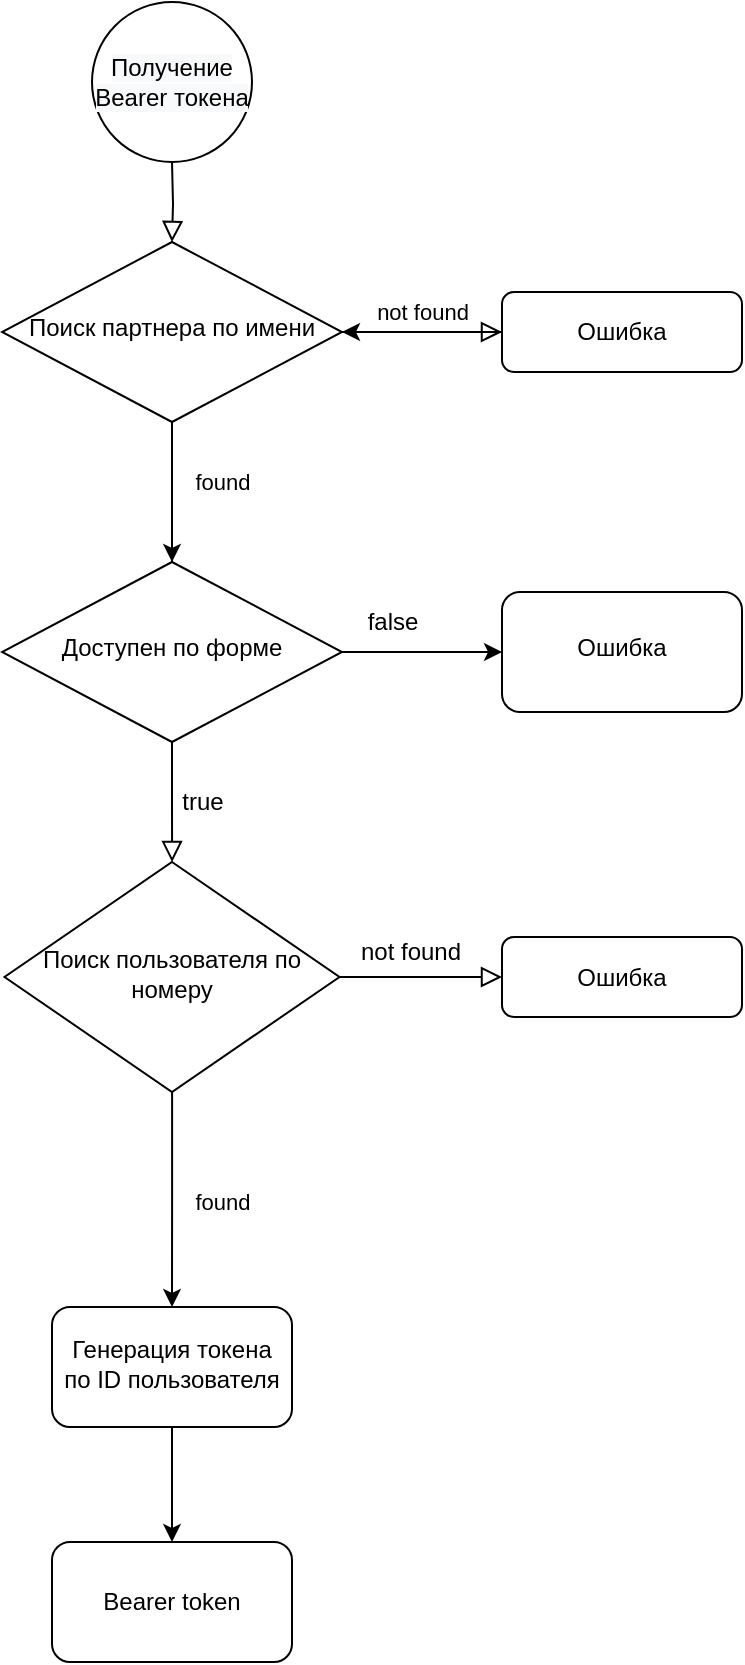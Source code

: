 <mxfile version="20.4.1" type="github" pages="3">
  <diagram id="C5RBs43oDa-KdzZeNtuy" name="Page-1">
    <mxGraphModel dx="1422" dy="737" grid="1" gridSize="10" guides="1" tooltips="1" connect="1" arrows="1" fold="1" page="1" pageScale="1" pageWidth="827" pageHeight="1169" math="0" shadow="0">
      <root>
        <mxCell id="WIyWlLk6GJQsqaUBKTNV-0" />
        <mxCell id="WIyWlLk6GJQsqaUBKTNV-1" parent="WIyWlLk6GJQsqaUBKTNV-0" />
        <mxCell id="WIyWlLk6GJQsqaUBKTNV-2" value="" style="rounded=0;html=1;jettySize=auto;orthogonalLoop=1;fontSize=11;endArrow=block;endFill=0;endSize=8;strokeWidth=1;shadow=0;labelBackgroundColor=none;edgeStyle=orthogonalEdgeStyle;exitX=0.5;exitY=1;exitDx=0;exitDy=0;" parent="WIyWlLk6GJQsqaUBKTNV-1" target="WIyWlLk6GJQsqaUBKTNV-6" edge="1">
          <mxGeometry relative="1" as="geometry">
            <mxPoint x="205" y="120" as="sourcePoint" />
          </mxGeometry>
        </mxCell>
        <mxCell id="WIyWlLk6GJQsqaUBKTNV-4" value="found" style="rounded=0;html=1;jettySize=auto;orthogonalLoop=1;fontSize=11;endArrow=block;endFill=0;endSize=8;strokeWidth=1;shadow=0;labelBackgroundColor=none;edgeStyle=orthogonalEdgeStyle;startArrow=none;" parent="WIyWlLk6GJQsqaUBKTNV-1" source="himzR5Ml4vsWHT93qrQR-3" target="WIyWlLk6GJQsqaUBKTNV-10" edge="1">
          <mxGeometry x="-1" y="132" relative="1" as="geometry">
            <mxPoint x="-107" y="-130" as="offset" />
          </mxGeometry>
        </mxCell>
        <mxCell id="WIyWlLk6GJQsqaUBKTNV-5" value="not found" style="edgeStyle=orthogonalEdgeStyle;rounded=0;html=1;jettySize=auto;orthogonalLoop=1;fontSize=11;endArrow=block;endFill=0;endSize=8;strokeWidth=1;shadow=0;labelBackgroundColor=none;" parent="WIyWlLk6GJQsqaUBKTNV-1" source="WIyWlLk6GJQsqaUBKTNV-6" target="WIyWlLk6GJQsqaUBKTNV-7" edge="1">
          <mxGeometry y="10" relative="1" as="geometry">
            <mxPoint as="offset" />
          </mxGeometry>
        </mxCell>
        <mxCell id="himzR5Ml4vsWHT93qrQR-4" value="" style="edgeStyle=orthogonalEdgeStyle;rounded=0;orthogonalLoop=1;jettySize=auto;html=1;" parent="WIyWlLk6GJQsqaUBKTNV-1" source="WIyWlLk6GJQsqaUBKTNV-6" target="himzR5Ml4vsWHT93qrQR-3" edge="1">
          <mxGeometry relative="1" as="geometry" />
        </mxCell>
        <mxCell id="WIyWlLk6GJQsqaUBKTNV-6" value="Поиск партнера по имени" style="rhombus;whiteSpace=wrap;html=1;shadow=0;fontFamily=Helvetica;fontSize=12;align=center;strokeWidth=1;spacing=6;spacingTop=-4;" parent="WIyWlLk6GJQsqaUBKTNV-1" vertex="1">
          <mxGeometry x="120" y="160" width="170" height="90" as="geometry" />
        </mxCell>
        <mxCell id="QWRhltV9i15Vgq20KnPh-0" value="" style="edgeStyle=orthogonalEdgeStyle;rounded=0;orthogonalLoop=1;jettySize=auto;html=1;" parent="WIyWlLk6GJQsqaUBKTNV-1" source="WIyWlLk6GJQsqaUBKTNV-7" target="WIyWlLk6GJQsqaUBKTNV-6" edge="1">
          <mxGeometry relative="1" as="geometry" />
        </mxCell>
        <mxCell id="WIyWlLk6GJQsqaUBKTNV-7" value="Ошибка" style="rounded=1;whiteSpace=wrap;html=1;fontSize=12;glass=0;strokeWidth=1;shadow=0;" parent="WIyWlLk6GJQsqaUBKTNV-1" vertex="1">
          <mxGeometry x="370" y="185" width="120" height="40" as="geometry" />
        </mxCell>
        <mxCell id="WIyWlLk6GJQsqaUBKTNV-9" value="found" style="edgeStyle=orthogonalEdgeStyle;rounded=0;html=1;jettySize=auto;orthogonalLoop=1;fontSize=11;endArrow=block;endFill=0;endSize=8;strokeWidth=1;shadow=0;labelBackgroundColor=none;entryX=0;entryY=0.5;entryDx=0;entryDy=0;" parent="WIyWlLk6GJQsqaUBKTNV-1" source="WIyWlLk6GJQsqaUBKTNV-10" target="WIyWlLk6GJQsqaUBKTNV-12" edge="1">
          <mxGeometry x="-1" y="-127" relative="1" as="geometry">
            <mxPoint x="-59" y="-15" as="offset" />
            <Array as="points" />
          </mxGeometry>
        </mxCell>
        <mxCell id="himzR5Ml4vsWHT93qrQR-12" value="" style="edgeStyle=orthogonalEdgeStyle;rounded=0;orthogonalLoop=1;jettySize=auto;html=1;" parent="WIyWlLk6GJQsqaUBKTNV-1" source="WIyWlLk6GJQsqaUBKTNV-10" target="himzR5Ml4vsWHT93qrQR-11" edge="1">
          <mxGeometry relative="1" as="geometry" />
        </mxCell>
        <mxCell id="WIyWlLk6GJQsqaUBKTNV-10" value="Поиск пользователя по номеру&lt;br&gt;" style="rhombus;whiteSpace=wrap;html=1;shadow=0;fontFamily=Helvetica;fontSize=12;align=center;strokeWidth=1;spacing=6;spacingTop=-4;" parent="WIyWlLk6GJQsqaUBKTNV-1" vertex="1">
          <mxGeometry x="121.25" y="470" width="167.5" height="115" as="geometry" />
        </mxCell>
        <mxCell id="WIyWlLk6GJQsqaUBKTNV-12" value="Ошибка" style="rounded=1;whiteSpace=wrap;html=1;fontSize=12;glass=0;strokeWidth=1;shadow=0;" parent="WIyWlLk6GJQsqaUBKTNV-1" vertex="1">
          <mxGeometry x="370" y="507.5" width="120" height="40" as="geometry" />
        </mxCell>
        <mxCell id="QWRhltV9i15Vgq20KnPh-1" value="Bearer token&lt;br&gt;" style="rounded=1;whiteSpace=wrap;html=1;" parent="WIyWlLk6GJQsqaUBKTNV-1" vertex="1">
          <mxGeometry x="145" y="810" width="120" height="60" as="geometry" />
        </mxCell>
        <mxCell id="himzR5Ml4vsWHT93qrQR-10" value="" style="edgeStyle=orthogonalEdgeStyle;rounded=0;orthogonalLoop=1;jettySize=auto;html=1;" parent="WIyWlLk6GJQsqaUBKTNV-1" source="himzR5Ml4vsWHT93qrQR-3" target="himzR5Ml4vsWHT93qrQR-9" edge="1">
          <mxGeometry relative="1" as="geometry" />
        </mxCell>
        <mxCell id="himzR5Ml4vsWHT93qrQR-3" value="Доступен по форме" style="rhombus;whiteSpace=wrap;html=1;shadow=0;fontFamily=Helvetica;fontSize=12;align=center;strokeWidth=1;spacing=6;spacingTop=-4;" parent="WIyWlLk6GJQsqaUBKTNV-1" vertex="1">
          <mxGeometry x="120" y="320" width="170" height="90" as="geometry" />
        </mxCell>
        <mxCell id="himzR5Ml4vsWHT93qrQR-5" value="" style="rounded=0;html=1;jettySize=auto;orthogonalLoop=1;fontSize=11;endArrow=none;endFill=0;endSize=8;strokeWidth=1;shadow=0;labelBackgroundColor=none;edgeStyle=orthogonalEdgeStyle;" parent="WIyWlLk6GJQsqaUBKTNV-1" source="WIyWlLk6GJQsqaUBKTNV-6" target="himzR5Ml4vsWHT93qrQR-3" edge="1">
          <mxGeometry x="-0.2" y="30" relative="1" as="geometry">
            <mxPoint as="offset" />
            <mxPoint x="205" y="250" as="sourcePoint" />
            <mxPoint x="205" y="480" as="targetPoint" />
          </mxGeometry>
        </mxCell>
        <mxCell id="himzR5Ml4vsWHT93qrQR-9" value="Ошибка" style="rounded=1;whiteSpace=wrap;html=1;shadow=0;strokeWidth=1;spacing=6;spacingTop=-4;" parent="WIyWlLk6GJQsqaUBKTNV-1" vertex="1">
          <mxGeometry x="370" y="335" width="120" height="60" as="geometry" />
        </mxCell>
        <mxCell id="himzR5Ml4vsWHT93qrQR-14" value="" style="edgeStyle=orthogonalEdgeStyle;rounded=0;orthogonalLoop=1;jettySize=auto;html=1;" parent="WIyWlLk6GJQsqaUBKTNV-1" source="himzR5Ml4vsWHT93qrQR-11" target="QWRhltV9i15Vgq20KnPh-1" edge="1">
          <mxGeometry relative="1" as="geometry" />
        </mxCell>
        <mxCell id="himzR5Ml4vsWHT93qrQR-11" value="Генерация токена по ID пользователя" style="rounded=1;whiteSpace=wrap;html=1;shadow=0;strokeWidth=1;spacing=6;spacingTop=-4;" parent="WIyWlLk6GJQsqaUBKTNV-1" vertex="1">
          <mxGeometry x="145" y="692.5" width="120" height="60" as="geometry" />
        </mxCell>
        <mxCell id="himzR5Ml4vsWHT93qrQR-16" value="not found" style="text;html=1;align=center;verticalAlign=middle;resizable=0;points=[];autosize=1;strokeColor=none;fillColor=none;" parent="WIyWlLk6GJQsqaUBKTNV-1" vertex="1">
          <mxGeometry x="288.75" y="500" width="70" height="30" as="geometry" />
        </mxCell>
        <mxCell id="himzR5Ml4vsWHT93qrQR-17" value="true" style="text;html=1;align=center;verticalAlign=middle;resizable=0;points=[];autosize=1;strokeColor=none;fillColor=none;" parent="WIyWlLk6GJQsqaUBKTNV-1" vertex="1">
          <mxGeometry x="200" y="425" width="40" height="30" as="geometry" />
        </mxCell>
        <mxCell id="himzR5Ml4vsWHT93qrQR-18" value="false" style="text;html=1;align=center;verticalAlign=middle;resizable=0;points=[];autosize=1;strokeColor=none;fillColor=none;" parent="WIyWlLk6GJQsqaUBKTNV-1" vertex="1">
          <mxGeometry x="290" y="335" width="50" height="30" as="geometry" />
        </mxCell>
        <mxCell id="YOnJIdhgx0FZlV3f8_7i-0" value="&lt;span style=&quot;caret-color: rgb(0, 0, 0); color: rgb(0, 0, 0); font-family: Helvetica; font-size: 12px; font-style: normal; font-variant-caps: normal; font-weight: 400; letter-spacing: normal; text-align: center; text-indent: 0px; text-transform: none; word-spacing: 0px; -webkit-text-stroke-width: 0px; background-color: rgb(248, 249, 250); text-decoration: none; float: none; display: inline !important;&quot;&gt;Получение Bearer токена&lt;/span&gt;" style="ellipse;whiteSpace=wrap;html=1;aspect=fixed;" parent="WIyWlLk6GJQsqaUBKTNV-1" vertex="1">
          <mxGeometry x="165" y="40" width="80" height="80" as="geometry" />
        </mxCell>
      </root>
    </mxGraphModel>
  </diagram>
  <diagram id="GiMoPblAyox20xpM7Af5" name="Page-2">
    <mxGraphModel dx="1422" dy="737" grid="1" gridSize="10" guides="1" tooltips="1" connect="1" arrows="1" fold="1" page="1" pageScale="1" pageWidth="827" pageHeight="1169" math="0" shadow="0">
      <root>
        <mxCell id="0" />
        <mxCell id="1" parent="0" />
        <mxCell id="ecGxMBRetbZpLYa6vOro-3" value="" style="edgeStyle=orthogonalEdgeStyle;rounded=0;orthogonalLoop=1;jettySize=auto;html=1;" parent="1" target="ecGxMBRetbZpLYa6vOro-2" edge="1">
          <mxGeometry relative="1" as="geometry">
            <mxPoint x="320.0" y="100" as="sourcePoint" />
          </mxGeometry>
        </mxCell>
        <mxCell id="ecGxMBRetbZpLYa6vOro-5" value="" style="edgeStyle=orthogonalEdgeStyle;rounded=0;orthogonalLoop=1;jettySize=auto;html=1;" parent="1" source="ecGxMBRetbZpLYa6vOro-2" target="ecGxMBRetbZpLYa6vOro-4" edge="1">
          <mxGeometry relative="1" as="geometry" />
        </mxCell>
        <mxCell id="ecGxMBRetbZpLYa6vOro-12" value="" style="edgeStyle=orthogonalEdgeStyle;rounded=0;orthogonalLoop=1;jettySize=auto;html=1;" parent="1" source="ecGxMBRetbZpLYa6vOro-2" target="ecGxMBRetbZpLYa6vOro-11" edge="1">
          <mxGeometry relative="1" as="geometry" />
        </mxCell>
        <mxCell id="ecGxMBRetbZpLYa6vOro-2" value="Поиск партнера&amp;nbsp;по названию" style="rhombus;whiteSpace=wrap;html=1;" parent="1" vertex="1">
          <mxGeometry x="240" y="140" width="160" height="90" as="geometry" />
        </mxCell>
        <mxCell id="ecGxMBRetbZpLYa6vOro-9" value="" style="edgeStyle=orthogonalEdgeStyle;rounded=0;orthogonalLoop=1;jettySize=auto;html=1;" parent="1" source="ecGxMBRetbZpLYa6vOro-4" target="ecGxMBRetbZpLYa6vOro-8" edge="1">
          <mxGeometry relative="1" as="geometry" />
        </mxCell>
        <mxCell id="ecGxMBRetbZpLYa6vOro-14" value="" style="edgeStyle=orthogonalEdgeStyle;rounded=0;orthogonalLoop=1;jettySize=auto;html=1;" parent="1" source="ecGxMBRetbZpLYa6vOro-4" target="ecGxMBRetbZpLYa6vOro-13" edge="1">
          <mxGeometry relative="1" as="geometry" />
        </mxCell>
        <mxCell id="ecGxMBRetbZpLYa6vOro-4" value="Запрос номера пользователя по токену" style="rhombus;whiteSpace=wrap;html=1;" parent="1" vertex="1">
          <mxGeometry x="256.88" y="295" width="126.25" height="125" as="geometry" />
        </mxCell>
        <mxCell id="ecGxMBRetbZpLYa6vOro-8" value="Ошибка" style="rounded=1;whiteSpace=wrap;html=1;" parent="1" vertex="1">
          <mxGeometry x="440" y="327.5" width="120" height="60" as="geometry" />
        </mxCell>
        <mxCell id="ecGxMBRetbZpLYa6vOro-11" value="Ошибка" style="rounded=1;whiteSpace=wrap;html=1;" parent="1" vertex="1">
          <mxGeometry x="440" y="155" width="120" height="60" as="geometry" />
        </mxCell>
        <mxCell id="ecGxMBRetbZpLYa6vOro-18" value="" style="edgeStyle=orthogonalEdgeStyle;rounded=0;orthogonalLoop=1;jettySize=auto;html=1;" parent="1" source="ecGxMBRetbZpLYa6vOro-13" target="ecGxMBRetbZpLYa6vOro-17" edge="1">
          <mxGeometry relative="1" as="geometry" />
        </mxCell>
        <mxCell id="ecGxMBRetbZpLYa6vOro-20" value="" style="edgeStyle=orthogonalEdgeStyle;rounded=0;orthogonalLoop=1;jettySize=auto;html=1;" parent="1" source="ecGxMBRetbZpLYa6vOro-13" target="ecGxMBRetbZpLYa6vOro-19" edge="1">
          <mxGeometry relative="1" as="geometry" />
        </mxCell>
        <mxCell id="ecGxMBRetbZpLYa6vOro-13" value="Запрос данных клиента по номеру" style="rhombus;whiteSpace=wrap;html=1;" parent="1" vertex="1">
          <mxGeometry x="255" y="455" width="130" height="130" as="geometry" />
        </mxCell>
        <mxCell id="ecGxMBRetbZpLYa6vOro-17" value="Ошибка" style="rounded=1;whiteSpace=wrap;html=1;" parent="1" vertex="1">
          <mxGeometry x="470" y="490" width="120" height="60" as="geometry" />
        </mxCell>
        <mxCell id="ecGxMBRetbZpLYa6vOro-22" value="" style="edgeStyle=orthogonalEdgeStyle;rounded=0;orthogonalLoop=1;jettySize=auto;html=1;" parent="1" source="ecGxMBRetbZpLYa6vOro-19" target="ecGxMBRetbZpLYa6vOro-21" edge="1">
          <mxGeometry relative="1" as="geometry" />
        </mxCell>
        <mxCell id="ecGxMBRetbZpLYa6vOro-19" value="Генерация токена по ID пользователя" style="rhombus;whiteSpace=wrap;html=1;" parent="1" vertex="1">
          <mxGeometry x="262.5" y="665" width="115" height="135" as="geometry" />
        </mxCell>
        <mxCell id="ecGxMBRetbZpLYa6vOro-21" value="Ошибка" style="rounded=1;whiteSpace=wrap;html=1;" parent="1" vertex="1">
          <mxGeometry x="455" y="702.5" width="120" height="60" as="geometry" />
        </mxCell>
        <mxCell id="EQmE6UxqCFeUbGCQ2wRh-1" value="&lt;span style=&quot;caret-color: rgb(0, 0, 0); color: rgb(0, 0, 0); font-family: Helvetica; font-size: 12px; font-style: normal; font-variant-caps: normal; font-weight: 400; letter-spacing: normal; text-align: center; text-indent: 0px; text-transform: none; word-spacing: 0px; -webkit-text-stroke-width: 0px; background-color: rgb(248, 249, 250); text-decoration: none; float: none; display: inline !important;&quot;&gt;Авторизация&lt;/span&gt;" style="ellipse;whiteSpace=wrap;html=1;aspect=fixed;" parent="1" vertex="1">
          <mxGeometry x="280" y="20" width="80" height="80" as="geometry" />
        </mxCell>
      </root>
    </mxGraphModel>
  </diagram>
  <diagram id="da9WlxMMLQ7872tYQnmC" name="Page-3">
    <mxGraphModel dx="2031" dy="1053" grid="1" gridSize="10" guides="1" tooltips="1" connect="1" arrows="1" fold="1" page="1" pageScale="1" pageWidth="827" pageHeight="1169" math="0" shadow="0">
      <root>
        <mxCell id="0" />
        <mxCell id="1" parent="0" />
        <mxCell id="8SI0NA8YUUoXQZVAfTWH-3" value="" style="edgeStyle=orthogonalEdgeStyle;rounded=0;orthogonalLoop=1;jettySize=auto;html=1;" parent="1" source="8SI0NA8YUUoXQZVAfTWH-1" target="8SI0NA8YUUoXQZVAfTWH-2" edge="1">
          <mxGeometry relative="1" as="geometry" />
        </mxCell>
        <mxCell id="8SI0NA8YUUoXQZVAfTWH-1" value="Запрос информации о пользователе&lt;br&gt;" style="ellipse;whiteSpace=wrap;html=1;aspect=fixed;" parent="1" vertex="1">
          <mxGeometry x="320" y="90" width="90" height="90" as="geometry" />
        </mxCell>
        <mxCell id="5vMznTn_LX8CyxhVEYk0-2" value="" style="edgeStyle=orthogonalEdgeStyle;rounded=0;orthogonalLoop=1;jettySize=auto;html=1;" parent="1" source="8SI0NA8YUUoXQZVAfTWH-2" target="5vMznTn_LX8CyxhVEYk0-1" edge="1">
          <mxGeometry relative="1" as="geometry" />
        </mxCell>
        <mxCell id="5vMznTn_LX8CyxhVEYk0-4" value="" style="edgeStyle=orthogonalEdgeStyle;rounded=0;orthogonalLoop=1;jettySize=auto;html=1;" parent="1" source="8SI0NA8YUUoXQZVAfTWH-2" target="5vMznTn_LX8CyxhVEYk0-3" edge="1">
          <mxGeometry relative="1" as="geometry" />
        </mxCell>
        <mxCell id="8SI0NA8YUUoXQZVAfTWH-2" value="Поиск партнера по названию" style="rhombus;whiteSpace=wrap;html=1;" parent="1" vertex="1">
          <mxGeometry x="298.75" y="225" width="132.5" height="110" as="geometry" />
        </mxCell>
        <mxCell id="5vMznTn_LX8CyxhVEYk0-1" value="Ошибка" style="rounded=1;whiteSpace=wrap;html=1;" parent="1" vertex="1">
          <mxGeometry x="500" y="250" width="120" height="60" as="geometry" />
        </mxCell>
        <mxCell id="5vMznTn_LX8CyxhVEYk0-6" value="" style="edgeStyle=orthogonalEdgeStyle;rounded=0;orthogonalLoop=1;jettySize=auto;html=1;" parent="1" source="5vMznTn_LX8CyxhVEYk0-3" target="5vMznTn_LX8CyxhVEYk0-5" edge="1">
          <mxGeometry relative="1" as="geometry" />
        </mxCell>
        <mxCell id="5vMznTn_LX8CyxhVEYk0-8" value="" style="edgeStyle=orthogonalEdgeStyle;rounded=0;orthogonalLoop=1;jettySize=auto;html=1;" parent="1" source="5vMznTn_LX8CyxhVEYk0-3" target="5vMznTn_LX8CyxhVEYk0-7" edge="1">
          <mxGeometry relative="1" as="geometry" />
        </mxCell>
        <mxCell id="5vMznTn_LX8CyxhVEYk0-3" value="Проверка пароли" style="rhombus;whiteSpace=wrap;html=1;" parent="1" vertex="1">
          <mxGeometry x="298.75" y="415" width="132.5" height="110" as="geometry" />
        </mxCell>
        <mxCell id="5vMznTn_LX8CyxhVEYk0-5" value="Ошибка" style="rounded=1;whiteSpace=wrap;html=1;" parent="1" vertex="1">
          <mxGeometry x="517.5" y="440" width="120" height="60" as="geometry" />
        </mxCell>
        <mxCell id="5vMznTn_LX8CyxhVEYk0-10" value="" style="edgeStyle=orthogonalEdgeStyle;rounded=0;orthogonalLoop=1;jettySize=auto;html=1;" parent="1" source="5vMznTn_LX8CyxhVEYk0-7" target="5vMznTn_LX8CyxhVEYk0-9" edge="1">
          <mxGeometry relative="1" as="geometry" />
        </mxCell>
        <mxCell id="5vMznTn_LX8CyxhVEYk0-16" value="" style="edgeStyle=orthogonalEdgeStyle;rounded=0;orthogonalLoop=1;jettySize=auto;html=1;" parent="1" source="5vMznTn_LX8CyxhVEYk0-7" target="5vMznTn_LX8CyxhVEYk0-15" edge="1">
          <mxGeometry relative="1" as="geometry" />
        </mxCell>
        <mxCell id="5vMznTn_LX8CyxhVEYk0-7" value="Запрос данных клиента по ID" style="rhombus;whiteSpace=wrap;html=1;" parent="1" vertex="1">
          <mxGeometry x="298.75" y="605" width="132.5" height="110" as="geometry" />
        </mxCell>
        <mxCell id="5vMznTn_LX8CyxhVEYk0-9" value="Ошибка" style="rounded=1;whiteSpace=wrap;html=1;" parent="1" vertex="1">
          <mxGeometry x="517.5" y="630" width="120" height="60" as="geometry" />
        </mxCell>
        <mxCell id="5vMznTn_LX8CyxhVEYk0-15" value="Данные клиента" style="rounded=1;whiteSpace=wrap;html=1;" parent="1" vertex="1">
          <mxGeometry x="305" y="820" width="120" height="60" as="geometry" />
        </mxCell>
        <mxCell id="7-puETpGe2WMb4w_-ppy-1" value="Запрос информации о пользователе&lt;br&gt;" style="ellipse;whiteSpace=wrap;html=1;aspect=fixed;" vertex="1" parent="1">
          <mxGeometry x="320" y="90" width="90" height="90" as="geometry" />
        </mxCell>
        <mxCell id="7-puETpGe2WMb4w_-ppy-2" value="Поиск партнера по названию" style="rhombus;whiteSpace=wrap;html=1;" vertex="1" parent="1">
          <mxGeometry x="298.75" y="225" width="132.5" height="110" as="geometry" />
        </mxCell>
        <mxCell id="7-puETpGe2WMb4w_-ppy-3" value="Ошибка" style="rounded=1;whiteSpace=wrap;html=1;" vertex="1" parent="1">
          <mxGeometry x="500" y="250" width="120" height="60" as="geometry" />
        </mxCell>
        <mxCell id="7-puETpGe2WMb4w_-ppy-4" value="Проверка пароли" style="rhombus;whiteSpace=wrap;html=1;" vertex="1" parent="1">
          <mxGeometry x="298.75" y="415" width="132.5" height="110" as="geometry" />
        </mxCell>
        <mxCell id="7-puETpGe2WMb4w_-ppy-5" value="Ошибка" style="rounded=1;whiteSpace=wrap;html=1;" vertex="1" parent="1">
          <mxGeometry x="517.5" y="440" width="120" height="60" as="geometry" />
        </mxCell>
        <mxCell id="7-puETpGe2WMb4w_-ppy-6" value="Запрос информации о пользователе&lt;br&gt;" style="ellipse;whiteSpace=wrap;html=1;aspect=fixed;" vertex="1" parent="1">
          <mxGeometry x="320" y="90" width="90" height="90" as="geometry" />
        </mxCell>
        <mxCell id="7-puETpGe2WMb4w_-ppy-7" value="Поиск партнера по названию" style="rhombus;whiteSpace=wrap;html=1;" vertex="1" parent="1">
          <mxGeometry x="298.75" y="225" width="132.5" height="110" as="geometry" />
        </mxCell>
        <mxCell id="7-puETpGe2WMb4w_-ppy-8" value="Ошибка" style="rounded=1;whiteSpace=wrap;html=1;" vertex="1" parent="1">
          <mxGeometry x="500" y="250" width="120" height="60" as="geometry" />
        </mxCell>
        <mxCell id="7-puETpGe2WMb4w_-ppy-9" value="Проверка пароли" style="rhombus;whiteSpace=wrap;html=1;" vertex="1" parent="1">
          <mxGeometry x="298.75" y="415" width="132.5" height="110" as="geometry" />
        </mxCell>
        <mxCell id="7-puETpGe2WMb4w_-ppy-10" value="Ошибка" style="rounded=1;whiteSpace=wrap;html=1;" vertex="1" parent="1">
          <mxGeometry x="517.5" y="440" width="120" height="60" as="geometry" />
        </mxCell>
        <mxCell id="7-puETpGe2WMb4w_-ppy-11" value="Запрос информации о пользователе&lt;br&gt;" style="ellipse;whiteSpace=wrap;html=1;aspect=fixed;" vertex="1" parent="1">
          <mxGeometry x="320" y="90" width="90" height="90" as="geometry" />
        </mxCell>
        <mxCell id="7-puETpGe2WMb4w_-ppy-12" value="Поиск партнера по названию" style="rhombus;whiteSpace=wrap;html=1;" vertex="1" parent="1">
          <mxGeometry x="298.75" y="225" width="132.5" height="110" as="geometry" />
        </mxCell>
        <mxCell id="7-puETpGe2WMb4w_-ppy-13" value="Ошибка" style="rounded=1;whiteSpace=wrap;html=1;" vertex="1" parent="1">
          <mxGeometry x="500" y="250" width="120" height="60" as="geometry" />
        </mxCell>
        <mxCell id="7-puETpGe2WMb4w_-ppy-14" value="Проверка пароли" style="rhombus;whiteSpace=wrap;html=1;" vertex="1" parent="1">
          <mxGeometry x="298.75" y="415" width="132.5" height="110" as="geometry" />
        </mxCell>
        <mxCell id="7-puETpGe2WMb4w_-ppy-15" value="Ошибка" style="rounded=1;whiteSpace=wrap;html=1;" vertex="1" parent="1">
          <mxGeometry x="517.5" y="440" width="120" height="60" as="geometry" />
        </mxCell>
      </root>
    </mxGraphModel>
  </diagram>
</mxfile>
